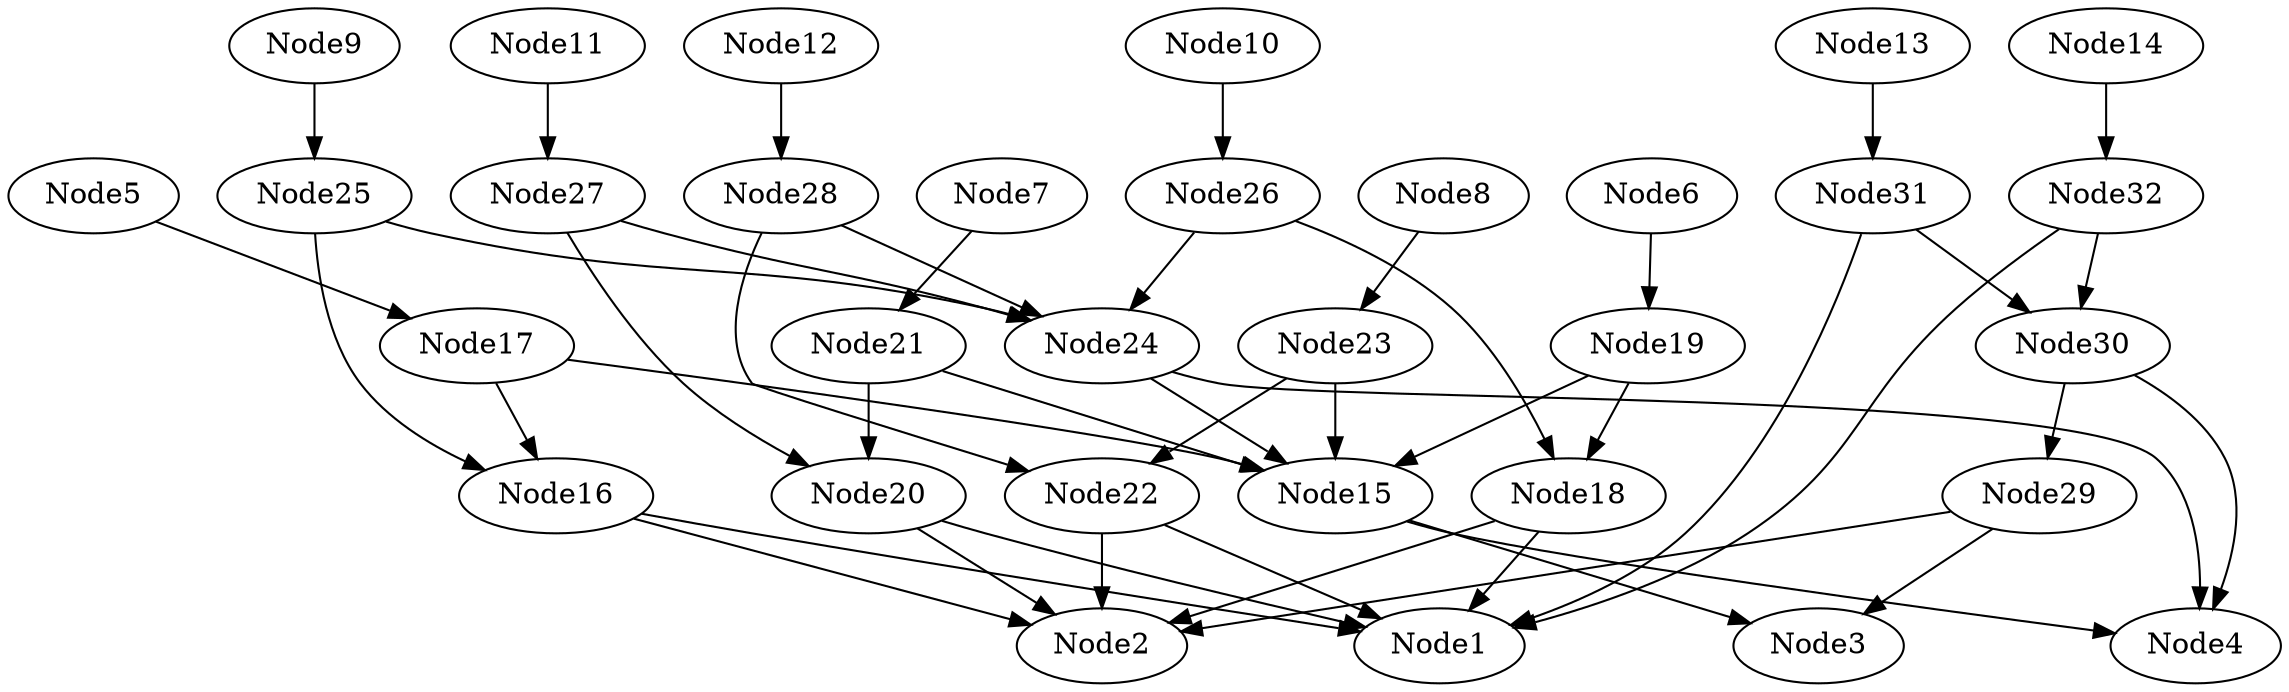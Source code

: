 # Network structure generated by ABC

digraph network {

Node5 -> Node17 [style = solid];
Node6 -> Node19 [style = solid];
Node7 -> Node21 [style = solid];
Node8 -> Node23 [style = solid];
Node9 -> Node25 [style = solid];
Node10 -> Node26 [style = solid];
Node11 -> Node27 [style = solid];
Node12 -> Node28 [style = solid];
Node13 -> Node31 [style = solid];
Node14 -> Node32 [style = solid];
Node15 -> Node3 [style = solid];
Node15 -> Node4 [style = solid];
Node16 -> Node1 [style = solid];
Node16 -> Node2 [style = solid];
Node17 -> Node15 [style = solid];
Node17 -> Node16 [style = solid];
Node18 -> Node1 [style = solid];
Node18 -> Node2 [style = solid];
Node19 -> Node15 [style = solid];
Node19 -> Node18 [style = solid];
Node20 -> Node1 [style = solid];
Node20 -> Node2 [style = solid];
Node21 -> Node15 [style = solid];
Node21 -> Node20 [style = solid];
Node22 -> Node1 [style = solid];
Node22 -> Node2 [style = solid];
Node23 -> Node15 [style = solid];
Node23 -> Node22 [style = solid];
Node24 -> Node4 [style = solid];
Node24 -> Node15 [style = solid];
Node25 -> Node16 [style = solid];
Node25 -> Node24 [style = solid];
Node26 -> Node18 [style = solid];
Node26 -> Node24 [style = solid];
Node27 -> Node20 [style = solid];
Node27 -> Node24 [style = solid];
Node28 -> Node22 [style = solid];
Node28 -> Node24 [style = solid];
Node29 -> Node2 [style = solid];
Node29 -> Node3 [style = solid];
Node30 -> Node4 [style = solid];
Node30 -> Node29 [style = solid];
Node31 -> Node1 [style = solid];
Node31 -> Node30 [style = solid];
Node32 -> Node1 [style = solid];
Node32 -> Node30 [style = solid];
}

